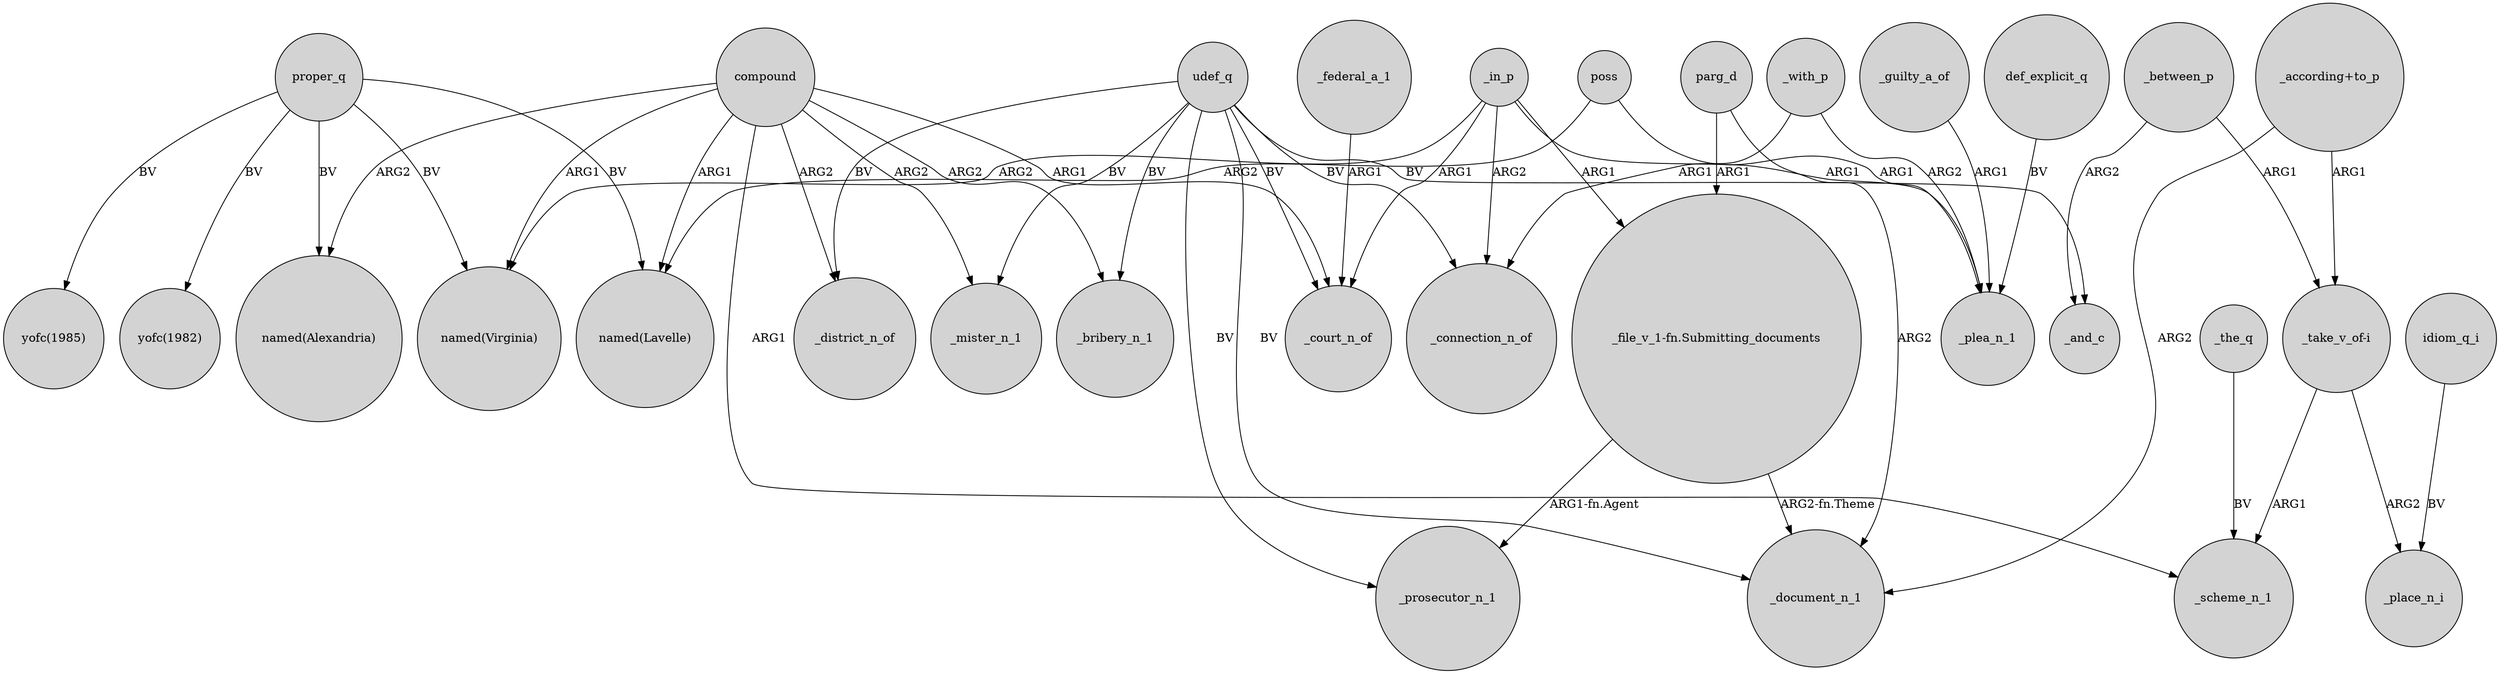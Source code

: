 digraph {
	node [shape=circle style=filled]
	proper_q -> "yofc(1982)" [label=BV]
	def_explicit_q -> _plea_n_1 [label=BV]
	compound -> "named(Virginia)" [label=ARG1]
	_between_p -> "_take_v_of-i" [label=ARG1]
	compound -> _mister_n_1 [label=ARG2]
	proper_q -> "named(Virginia)" [label=BV]
	udef_q -> _court_n_of [label=BV]
	poss -> "named(Lavelle)" [label=ARG2]
	compound -> _bribery_n_1 [label=ARG2]
	udef_q -> _mister_n_1 [label=BV]
	poss -> _plea_n_1 [label=ARG1]
	_with_p -> _connection_n_of [label=ARG1]
	parg_d -> "_file_v_1-fn.Submitting_documents" [label=ARG1]
	_in_p -> _connection_n_of [label=ARG2]
	udef_q -> _bribery_n_1 [label=BV]
	udef_q -> _document_n_1 [label=BV]
	compound -> _scheme_n_1 [label=ARG1]
	proper_q -> "named(Alexandria)" [label=BV]
	udef_q -> _prosecutor_n_1 [label=BV]
	_in_p -> "_file_v_1-fn.Submitting_documents" [label=ARG1]
	"_file_v_1-fn.Submitting_documents" -> _prosecutor_n_1 [label="ARG1-fn.Agent"]
	_guilty_a_of -> _plea_n_1 [label=ARG1]
	idiom_q_i -> _place_n_i [label=BV]
	"_file_v_1-fn.Submitting_documents" -> _document_n_1 [label="ARG2-fn.Theme"]
	"_according+to_p" -> _document_n_1 [label=ARG2]
	compound -> _district_n_of [label=ARG2]
	"_take_v_of-i" -> _scheme_n_1 [label=ARG1]
	compound -> "named(Alexandria)" [label=ARG2]
	_between_p -> _and_c [label=ARG2]
	_with_p -> _plea_n_1 [label=ARG2]
	"_according+to_p" -> "_take_v_of-i" [label=ARG1]
	parg_d -> _document_n_1 [label=ARG2]
	udef_q -> _connection_n_of [label=BV]
	proper_q -> "yofc(1985)" [label=BV]
	"_take_v_of-i" -> _place_n_i [label=ARG2]
	_in_p -> _plea_n_1 [label=ARG1]
	_in_p -> _court_n_of [label=ARG1]
	_federal_a_1 -> _court_n_of [label=ARG1]
	_in_p -> "named(Virginia)" [label=ARG2]
	udef_q -> _district_n_of [label=BV]
	udef_q -> _and_c [label=BV]
	compound -> "named(Lavelle)" [label=ARG1]
	_the_q -> _scheme_n_1 [label=BV]
	proper_q -> "named(Lavelle)" [label=BV]
	compound -> _court_n_of [label=ARG1]
}
